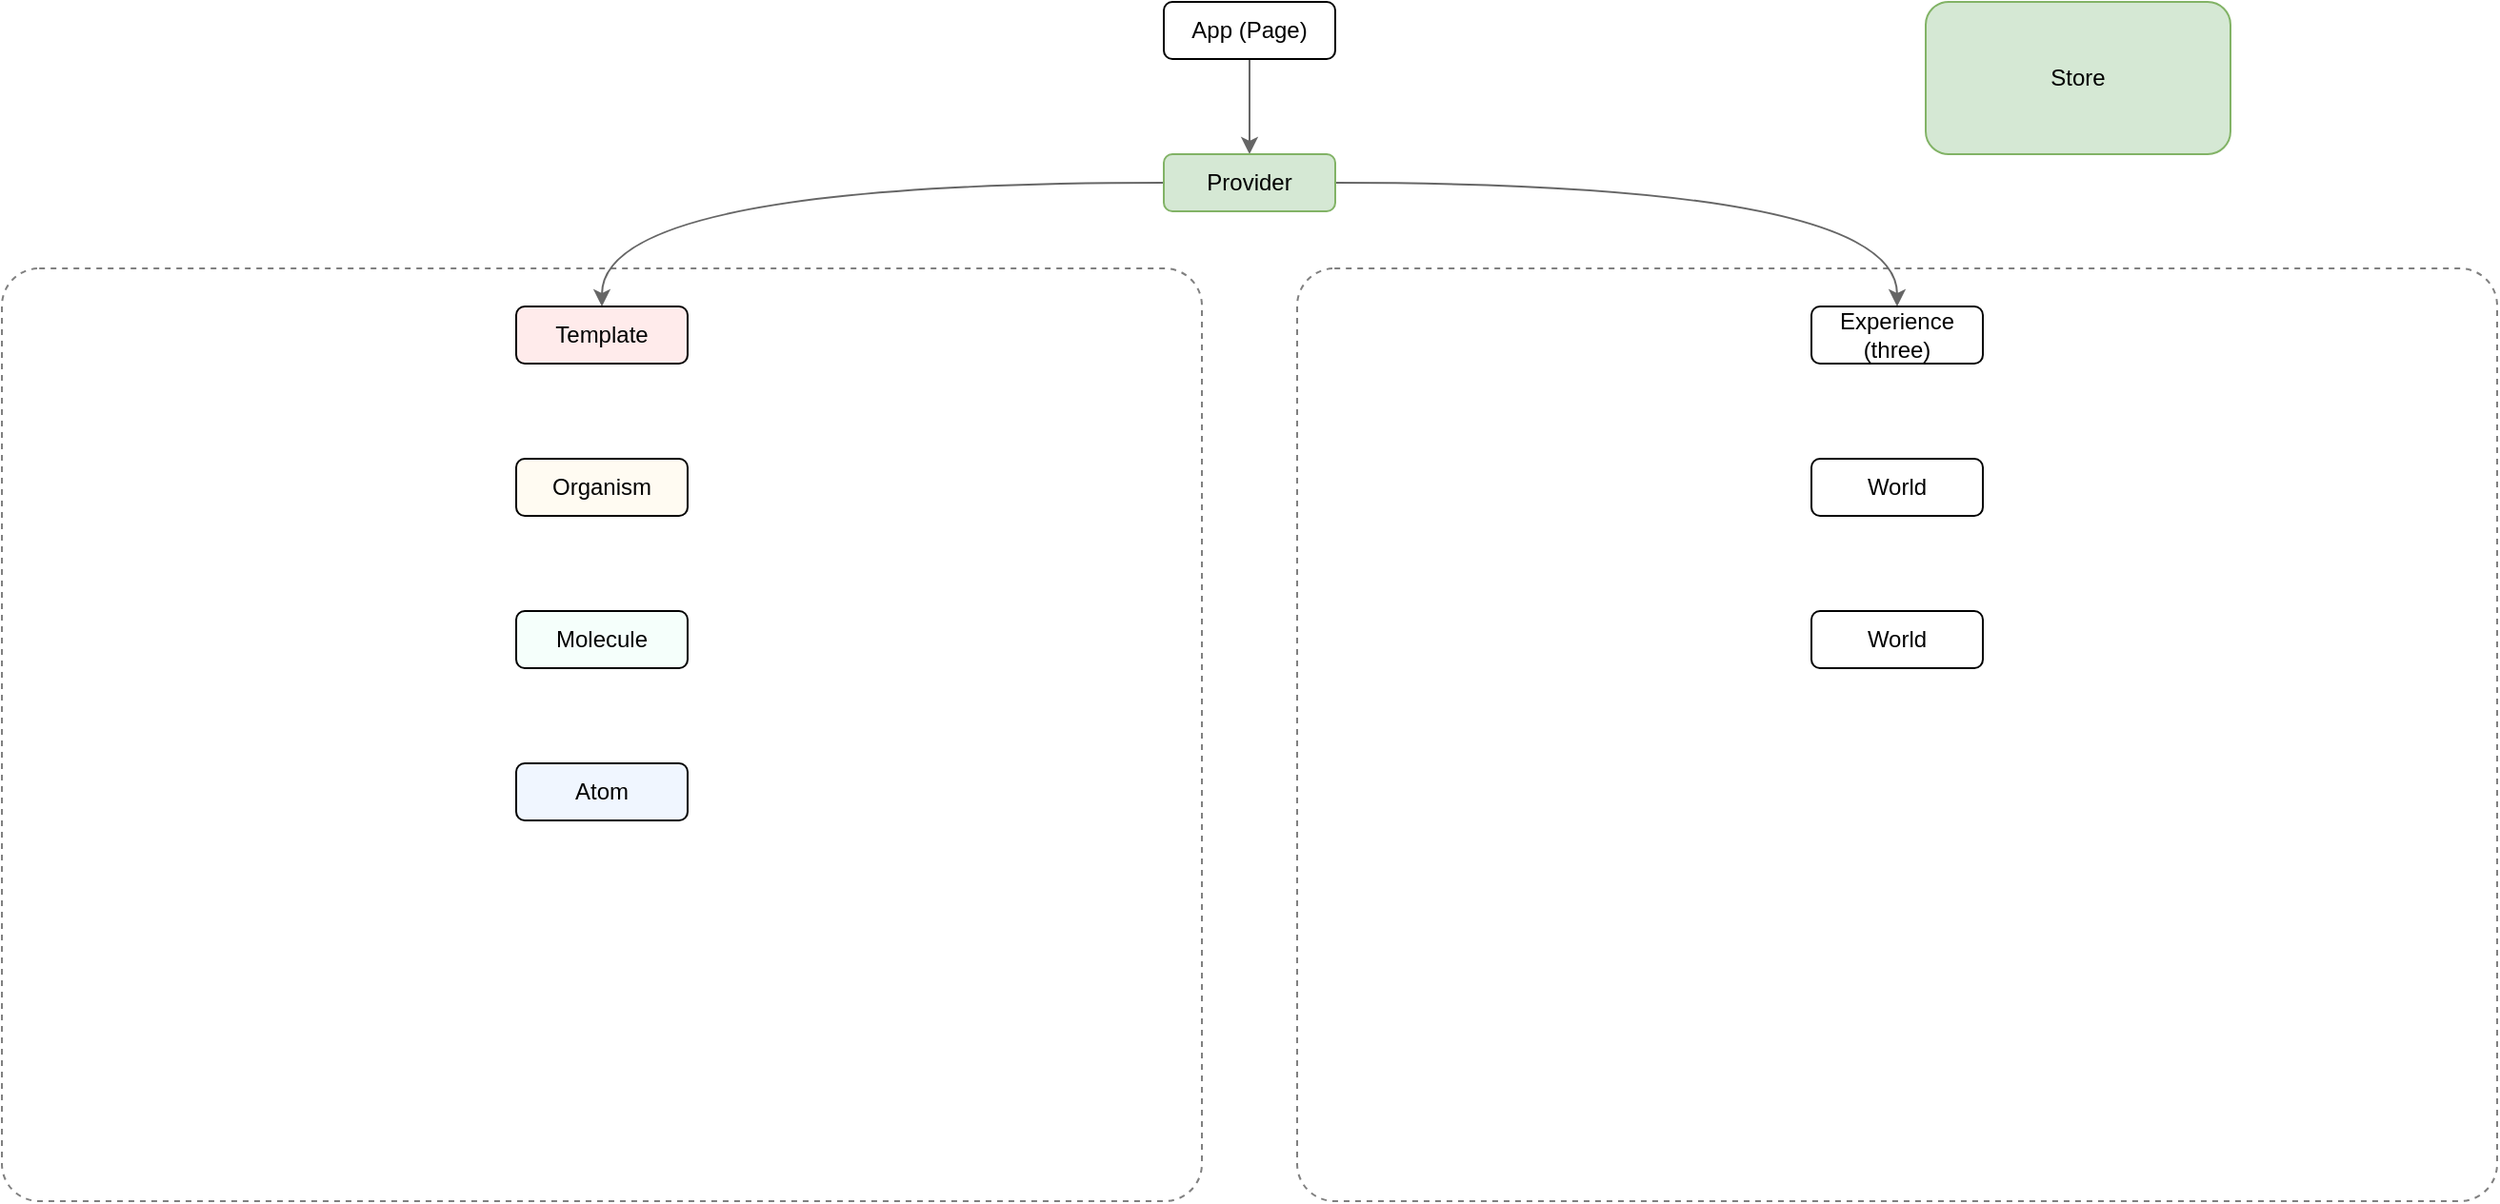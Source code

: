 <mxfile version="18.0.1" type="device"><diagram id="CNViMd4e6KIOIuwPYsej" name="Page-1"><mxGraphModel dx="2356" dy="1129" grid="1" gridSize="10" guides="1" tooltips="1" connect="1" arrows="1" fold="1" page="1" pageScale="1" pageWidth="827" pageHeight="1169" math="0" shadow="0"><root><mxCell id="0"/><mxCell id="1" parent="0"/><mxCell id="K5r3IPFmY_y1ooTXiVNN-9" value="" style="rounded=1;whiteSpace=wrap;html=1;fillColor=none;dashed=1;strokeWidth=1;strokeColor=#808080;perimeterSpacing=0;arcSize=4;" vertex="1" parent="1"><mxGeometry x="550" y="220" width="630" height="490" as="geometry"/></mxCell><mxCell id="K5r3IPFmY_y1ooTXiVNN-7" value="" style="rounded=1;whiteSpace=wrap;html=1;fillColor=none;dashed=1;strokeWidth=1;strokeColor=#808080;perimeterSpacing=0;arcSize=4;" vertex="1" parent="1"><mxGeometry x="-130" y="220" width="630" height="490" as="geometry"/></mxCell><mxCell id="K5r3IPFmY_y1ooTXiVNN-14" style="edgeStyle=orthogonalEdgeStyle;rounded=0;orthogonalLoop=1;jettySize=auto;html=1;exitX=0.5;exitY=1;exitDx=0;exitDy=0;entryX=0.5;entryY=0;entryDx=0;entryDy=0;curved=1;strokeColor=#666666;" edge="1" parent="1" source="K5r3IPFmY_y1ooTXiVNN-1" target="K5r3IPFmY_y1ooTXiVNN-2"><mxGeometry relative="1" as="geometry"/></mxCell><mxCell id="K5r3IPFmY_y1ooTXiVNN-1" value="App (Page)" style="rounded=1;whiteSpace=wrap;html=1;" vertex="1" parent="1"><mxGeometry x="480" y="80" width="90" height="30" as="geometry"/></mxCell><mxCell id="K5r3IPFmY_y1ooTXiVNN-16" style="edgeStyle=orthogonalEdgeStyle;curved=1;rounded=0;orthogonalLoop=1;jettySize=auto;html=1;entryX=0.5;entryY=0;entryDx=0;entryDy=0;strokeColor=#666666;" edge="1" parent="1" source="K5r3IPFmY_y1ooTXiVNN-2" target="K5r3IPFmY_y1ooTXiVNN-5"><mxGeometry relative="1" as="geometry"/></mxCell><mxCell id="K5r3IPFmY_y1ooTXiVNN-17" style="edgeStyle=orthogonalEdgeStyle;curved=1;rounded=0;orthogonalLoop=1;jettySize=auto;html=1;entryX=0.5;entryY=0;entryDx=0;entryDy=0;strokeColor=#666666;" edge="1" parent="1" source="K5r3IPFmY_y1ooTXiVNN-2" target="K5r3IPFmY_y1ooTXiVNN-4"><mxGeometry relative="1" as="geometry"/></mxCell><mxCell id="K5r3IPFmY_y1ooTXiVNN-2" value="Provider" style="rounded=1;whiteSpace=wrap;html=1;fillColor=#d5e8d4;strokeColor=#82b366;" vertex="1" parent="1"><mxGeometry x="480" y="160" width="90" height="30" as="geometry"/></mxCell><mxCell id="K5r3IPFmY_y1ooTXiVNN-3" value="Store" style="rounded=1;whiteSpace=wrap;html=1;fillColor=#d5e8d4;strokeColor=#82b366;" vertex="1" parent="1"><mxGeometry x="880" y="80" width="160" height="80" as="geometry"/></mxCell><mxCell id="K5r3IPFmY_y1ooTXiVNN-4" value="Template" style="rounded=1;whiteSpace=wrap;html=1;fillColor=#FFEBEB;" vertex="1" parent="1"><mxGeometry x="140" y="240" width="90" height="30" as="geometry"/></mxCell><mxCell id="K5r3IPFmY_y1ooTXiVNN-5" value="Experience&lt;br&gt;(three)" style="rounded=1;whiteSpace=wrap;html=1;" vertex="1" parent="1"><mxGeometry x="820" y="240" width="90" height="30" as="geometry"/></mxCell><mxCell id="K5r3IPFmY_y1ooTXiVNN-10" value="World" style="rounded=1;whiteSpace=wrap;html=1;" vertex="1" parent="1"><mxGeometry x="820" y="320" width="90" height="30" as="geometry"/></mxCell><mxCell id="K5r3IPFmY_y1ooTXiVNN-11" value="World" style="rounded=1;whiteSpace=wrap;html=1;" vertex="1" parent="1"><mxGeometry x="820" y="400" width="90" height="30" as="geometry"/></mxCell><mxCell id="K5r3IPFmY_y1ooTXiVNN-18" value="Organism" style="rounded=1;whiteSpace=wrap;html=1;fillColor=#FFFBF2;" vertex="1" parent="1"><mxGeometry x="140" y="320" width="90" height="30" as="geometry"/></mxCell><mxCell id="K5r3IPFmY_y1ooTXiVNN-19" value="Molecule" style="rounded=1;whiteSpace=wrap;html=1;fillColor=#F5FFFB;" vertex="1" parent="1"><mxGeometry x="140" y="400" width="90" height="30" as="geometry"/></mxCell><mxCell id="K5r3IPFmY_y1ooTXiVNN-20" value="Atom" style="rounded=1;whiteSpace=wrap;html=1;fillColor=#F0F6FF;" vertex="1" parent="1"><mxGeometry x="140" y="480" width="90" height="30" as="geometry"/></mxCell></root></mxGraphModel></diagram></mxfile>